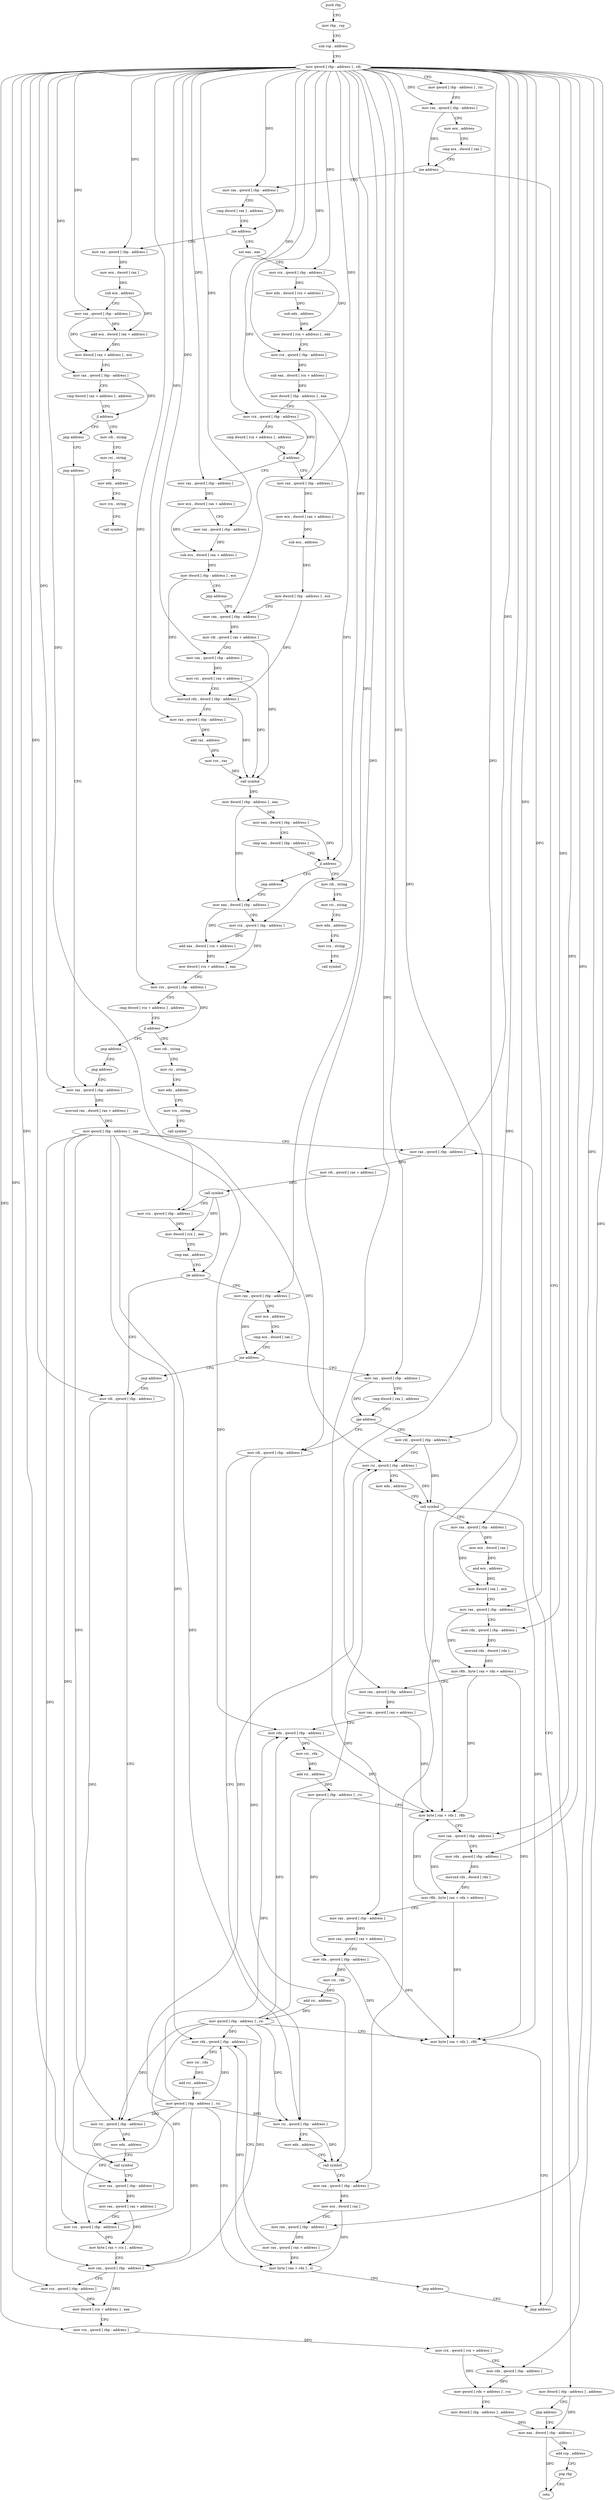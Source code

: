 digraph "func" {
"4212416" [label = "push rbp" ]
"4212417" [label = "mov rbp , rsp" ]
"4212420" [label = "sub rsp , address" ]
"4212424" [label = "mov qword [ rbp - address ] , rdi" ]
"4212428" [label = "mov qword [ rbp - address ] , rsi" ]
"4212432" [label = "mov rax , qword [ rbp - address ]" ]
"4212436" [label = "mov ecx , address" ]
"4212441" [label = "cmp ecx , dword [ rax ]" ]
"4212443" [label = "jne address" ]
"4212461" [label = "mov rax , qword [ rbp - address ]" ]
"4212449" [label = "mov dword [ rbp - address ] , address" ]
"4212465" [label = "cmp dword [ rax ] , address" ]
"4212468" [label = "jne address" ]
"4212723" [label = "mov rax , qword [ rbp - address ]" ]
"4212474" [label = "xor eax , eax" ]
"4212456" [label = "jmp address" ]
"4213139" [label = "mov eax , dword [ rbp - address ]" ]
"4212727" [label = "mov ecx , dword [ rax ]" ]
"4212729" [label = "sub ecx , address" ]
"4212732" [label = "mov rax , qword [ rbp - address ]" ]
"4212736" [label = "add ecx , dword [ rax + address ]" ]
"4212739" [label = "mov dword [ rax + address ] , ecx" ]
"4212742" [label = "mov rax , qword [ rbp - address ]" ]
"4212746" [label = "cmp dword [ rax + address ] , address" ]
"4212750" [label = "jl address" ]
"4212761" [label = "mov rdi , string" ]
"4212756" [label = "jmp address" ]
"4212476" [label = "mov rcx , qword [ rbp - address ]" ]
"4212480" [label = "mov edx , dword [ rcx + address ]" ]
"4212483" [label = "sub edx , address" ]
"4212486" [label = "mov dword [ rcx + address ] , edx" ]
"4212489" [label = "mov rcx , qword [ rbp - address ]" ]
"4212493" [label = "sub eax , dword [ rcx + address ]" ]
"4212496" [label = "mov dword [ rbp - address ] , eax" ]
"4212499" [label = "mov rcx , qword [ rbp - address ]" ]
"4212503" [label = "cmp dword [ rcx + address ] , address" ]
"4212507" [label = "jl address" ]
"4212535" [label = "mov rax , qword [ rbp - address ]" ]
"4212513" [label = "mov rax , qword [ rbp - address ]" ]
"4213142" [label = "add rsp , address" ]
"4213146" [label = "pop rbp" ]
"4213147" [label = "retn" ]
"4212771" [label = "mov rsi , string" ]
"4212781" [label = "mov edx , address" ]
"4212786" [label = "mov rcx , string" ]
"4212796" [label = "call symbol" ]
"4212801" [label = "jmp address" ]
"4212539" [label = "mov ecx , dword [ rax + address ]" ]
"4212542" [label = "sub ecx , address" ]
"4212545" [label = "mov dword [ rbp - address ] , ecx" ]
"4212548" [label = "mov rax , qword [ rbp - address ]" ]
"4212517" [label = "mov ecx , dword [ rax + address ]" ]
"4212520" [label = "mov rax , qword [ rbp - address ]" ]
"4212524" [label = "sub ecx , dword [ rax + address ]" ]
"4212527" [label = "mov dword [ rbp - address ] , ecx" ]
"4212530" [label = "jmp address" ]
"4212806" [label = "mov rax , qword [ rbp - address ]" ]
"4212606" [label = "mov rdi , string" ]
"4212616" [label = "mov rsi , string" ]
"4212626" [label = "mov edx , address" ]
"4212631" [label = "mov rcx , string" ]
"4212641" [label = "call symbol" ]
"4212601" [label = "jmp address" ]
"4212646" [label = "mov eax , dword [ rbp - address ]" ]
"4212552" [label = "mov rdi , qword [ rax + address ]" ]
"4212556" [label = "mov rax , qword [ rbp - address ]" ]
"4212560" [label = "mov rsi , qword [ rax + address ]" ]
"4212564" [label = "movsxd rdx , dword [ rbp - address ]" ]
"4212568" [label = "mov rax , qword [ rbp - address ]" ]
"4212572" [label = "add rax , address" ]
"4212578" [label = "mov rcx , rax" ]
"4212581" [label = "call symbol" ]
"4212586" [label = "mov dword [ rbp - address ] , eax" ]
"4212589" [label = "mov eax , dword [ rbp - address ]" ]
"4212592" [label = "cmp eax , dword [ rbp - address ]" ]
"4212595" [label = "jl address" ]
"4212810" [label = "movsxd rax , dword [ rax + address ]" ]
"4212814" [label = "mov qword [ rbp - address ] , rax" ]
"4212818" [label = "mov rax , qword [ rbp - address ]" ]
"4212649" [label = "mov rcx , qword [ rbp - address ]" ]
"4212653" [label = "add eax , dword [ rcx + address ]" ]
"4212656" [label = "mov dword [ rcx + address ] , eax" ]
"4212659" [label = "mov rcx , qword [ rbp - address ]" ]
"4212663" [label = "cmp dword [ rcx + address ] , address" ]
"4212667" [label = "jl address" ]
"4212678" [label = "mov rdi , string" ]
"4212673" [label = "jmp address" ]
"4213071" [label = "mov rdi , qword [ rbp - address ]" ]
"4213075" [label = "mov rsi , qword [ rbp - address ]" ]
"4213079" [label = "mov edx , address" ]
"4213084" [label = "call symbol" ]
"4213089" [label = "mov rax , qword [ rbp - address ]" ]
"4213093" [label = "mov rax , qword [ rax + address ]" ]
"4213097" [label = "mov rcx , qword [ rbp - address ]" ]
"4213101" [label = "mov byte [ rax + rcx ] , address" ]
"4213105" [label = "mov rax , qword [ rbp - address ]" ]
"4213109" [label = "mov rcx , qword [ rbp - address ]" ]
"4213113" [label = "mov dword [ rcx + address ] , eax" ]
"4213116" [label = "mov rcx , qword [ rbp - address ]" ]
"4213120" [label = "mov rcx , qword [ rcx + address ]" ]
"4213124" [label = "mov rdx , qword [ rbp - address ]" ]
"4213128" [label = "mov qword [ rdx + address ] , rcx" ]
"4213132" [label = "mov dword [ rbp - address ] , address" ]
"4212846" [label = "mov rax , qword [ rbp - address ]" ]
"4212850" [label = "mov ecx , address" ]
"4212855" [label = "cmp ecx , dword [ rax ]" ]
"4212857" [label = "jne address" ]
"4212868" [label = "mov rax , qword [ rbp - address ]" ]
"4212863" [label = "jmp address" ]
"4212688" [label = "mov rsi , string" ]
"4212698" [label = "mov edx , address" ]
"4212703" [label = "mov rcx , string" ]
"4212713" [label = "call symbol" ]
"4212718" [label = "jmp address" ]
"4212872" [label = "cmp dword [ rax ] , address" ]
"4212878" [label = "jge address" ]
"4212942" [label = "mov rdi , qword [ rbp - address ]" ]
"4212884" [label = "mov rdi , qword [ rbp - address ]" ]
"4212946" [label = "mov rsi , qword [ rbp - address ]" ]
"4212950" [label = "mov edx , address" ]
"4212955" [label = "call symbol" ]
"4212960" [label = "mov rax , qword [ rbp - address ]" ]
"4212964" [label = "mov ecx , dword [ rax ]" ]
"4212966" [label = "and ecx , address" ]
"4212969" [label = "mov dword [ rax ] , ecx" ]
"4212971" [label = "mov rax , qword [ rbp - address ]" ]
"4212975" [label = "mov rdx , qword [ rbp - address ]" ]
"4212979" [label = "movsxd rdx , dword [ rdx ]" ]
"4212982" [label = "mov r8b , byte [ rax + rdx + address ]" ]
"4212987" [label = "mov rax , qword [ rbp - address ]" ]
"4212991" [label = "mov rax , qword [ rax + address ]" ]
"4212995" [label = "mov rdx , qword [ rbp - address ]" ]
"4212999" [label = "mov rsi , rdx" ]
"4213002" [label = "add rsi , address" ]
"4213009" [label = "mov qword [ rbp - address ] , rsi" ]
"4213013" [label = "mov byte [ rax + rdx ] , r8b" ]
"4213017" [label = "mov rax , qword [ rbp - address ]" ]
"4213021" [label = "mov rdx , qword [ rbp - address ]" ]
"4213025" [label = "movsxd rdx , dword [ rdx ]" ]
"4213028" [label = "mov r8b , byte [ rax + rdx + address ]" ]
"4213036" [label = "mov rax , qword [ rbp - address ]" ]
"4213040" [label = "mov rax , qword [ rax + address ]" ]
"4213044" [label = "mov rdx , qword [ rbp - address ]" ]
"4213048" [label = "mov rsi , rdx" ]
"4213051" [label = "add rsi , address" ]
"4213058" [label = "mov qword [ rbp - address ] , rsi" ]
"4213062" [label = "mov byte [ rax + rdx ] , r8b" ]
"4213066" [label = "jmp address" ]
"4212888" [label = "mov rsi , qword [ rbp - address ]" ]
"4212892" [label = "mov edx , address" ]
"4212897" [label = "call symbol" ]
"4212902" [label = "mov rax , qword [ rbp - address ]" ]
"4212906" [label = "mov ecx , dword [ rax ]" ]
"4212908" [label = "mov rax , qword [ rbp - address ]" ]
"4212912" [label = "mov rax , qword [ rax + address ]" ]
"4212916" [label = "mov rdx , qword [ rbp - address ]" ]
"4212920" [label = "mov rsi , rdx" ]
"4212923" [label = "add rsi , address" ]
"4212930" [label = "mov qword [ rbp - address ] , rsi" ]
"4212934" [label = "mov byte [ rax + rdx ] , cl" ]
"4212937" [label = "jmp address" ]
"4212822" [label = "mov rdi , qword [ rax + address ]" ]
"4212826" [label = "call symbol" ]
"4212831" [label = "mov rcx , qword [ rbp - address ]" ]
"4212835" [label = "mov dword [ rcx ] , eax" ]
"4212837" [label = "cmp eax , address" ]
"4212840" [label = "jle address" ]
"4212416" -> "4212417" [ label = "CFG" ]
"4212417" -> "4212420" [ label = "CFG" ]
"4212420" -> "4212424" [ label = "CFG" ]
"4212424" -> "4212428" [ label = "CFG" ]
"4212424" -> "4212432" [ label = "DFG" ]
"4212424" -> "4212461" [ label = "DFG" ]
"4212424" -> "4212723" [ label = "DFG" ]
"4212424" -> "4212732" [ label = "DFG" ]
"4212424" -> "4212742" [ label = "DFG" ]
"4212424" -> "4212476" [ label = "DFG" ]
"4212424" -> "4212489" [ label = "DFG" ]
"4212424" -> "4212499" [ label = "DFG" ]
"4212424" -> "4212535" [ label = "DFG" ]
"4212424" -> "4212513" [ label = "DFG" ]
"4212424" -> "4212520" [ label = "DFG" ]
"4212424" -> "4212548" [ label = "DFG" ]
"4212424" -> "4212556" [ label = "DFG" ]
"4212424" -> "4212568" [ label = "DFG" ]
"4212424" -> "4212806" [ label = "DFG" ]
"4212424" -> "4212818" [ label = "DFG" ]
"4212424" -> "4212831" [ label = "DFG" ]
"4212424" -> "4212649" [ label = "DFG" ]
"4212424" -> "4212659" [ label = "DFG" ]
"4212424" -> "4213071" [ label = "DFG" ]
"4212424" -> "4213089" [ label = "DFG" ]
"4212424" -> "4213109" [ label = "DFG" ]
"4212424" -> "4213116" [ label = "DFG" ]
"4212424" -> "4213124" [ label = "DFG" ]
"4212424" -> "4212846" [ label = "DFG" ]
"4212424" -> "4212868" [ label = "DFG" ]
"4212424" -> "4212942" [ label = "DFG" ]
"4212424" -> "4212960" [ label = "DFG" ]
"4212424" -> "4212971" [ label = "DFG" ]
"4212424" -> "4212975" [ label = "DFG" ]
"4212424" -> "4212987" [ label = "DFG" ]
"4212424" -> "4213017" [ label = "DFG" ]
"4212424" -> "4213021" [ label = "DFG" ]
"4212424" -> "4213036" [ label = "DFG" ]
"4212424" -> "4212884" [ label = "DFG" ]
"4212424" -> "4212902" [ label = "DFG" ]
"4212424" -> "4212908" [ label = "DFG" ]
"4212428" -> "4212432" [ label = "CFG" ]
"4212432" -> "4212436" [ label = "CFG" ]
"4212432" -> "4212443" [ label = "DFG" ]
"4212436" -> "4212441" [ label = "CFG" ]
"4212441" -> "4212443" [ label = "CFG" ]
"4212443" -> "4212461" [ label = "CFG" ]
"4212443" -> "4212449" [ label = "CFG" ]
"4212461" -> "4212465" [ label = "CFG" ]
"4212461" -> "4212468" [ label = "DFG" ]
"4212449" -> "4212456" [ label = "CFG" ]
"4212449" -> "4213139" [ label = "DFG" ]
"4212465" -> "4212468" [ label = "CFG" ]
"4212468" -> "4212723" [ label = "CFG" ]
"4212468" -> "4212474" [ label = "CFG" ]
"4212723" -> "4212727" [ label = "DFG" ]
"4212474" -> "4212476" [ label = "CFG" ]
"4212456" -> "4213139" [ label = "CFG" ]
"4213139" -> "4213142" [ label = "CFG" ]
"4213139" -> "4213147" [ label = "DFG" ]
"4212727" -> "4212729" [ label = "DFG" ]
"4212729" -> "4212732" [ label = "CFG" ]
"4212729" -> "4212736" [ label = "DFG" ]
"4212732" -> "4212736" [ label = "DFG" ]
"4212732" -> "4212739" [ label = "DFG" ]
"4212736" -> "4212739" [ label = "DFG" ]
"4212739" -> "4212742" [ label = "CFG" ]
"4212742" -> "4212746" [ label = "CFG" ]
"4212742" -> "4212750" [ label = "DFG" ]
"4212746" -> "4212750" [ label = "CFG" ]
"4212750" -> "4212761" [ label = "CFG" ]
"4212750" -> "4212756" [ label = "CFG" ]
"4212761" -> "4212771" [ label = "CFG" ]
"4212756" -> "4212801" [ label = "CFG" ]
"4212476" -> "4212480" [ label = "DFG" ]
"4212476" -> "4212486" [ label = "DFG" ]
"4212480" -> "4212483" [ label = "DFG" ]
"4212483" -> "4212486" [ label = "DFG" ]
"4212486" -> "4212489" [ label = "CFG" ]
"4212489" -> "4212493" [ label = "DFG" ]
"4212493" -> "4212496" [ label = "DFG" ]
"4212496" -> "4212499" [ label = "CFG" ]
"4212496" -> "4212595" [ label = "DFG" ]
"4212499" -> "4212503" [ label = "CFG" ]
"4212499" -> "4212507" [ label = "DFG" ]
"4212503" -> "4212507" [ label = "CFG" ]
"4212507" -> "4212535" [ label = "CFG" ]
"4212507" -> "4212513" [ label = "CFG" ]
"4212535" -> "4212539" [ label = "DFG" ]
"4212513" -> "4212517" [ label = "DFG" ]
"4213142" -> "4213146" [ label = "CFG" ]
"4213146" -> "4213147" [ label = "CFG" ]
"4212771" -> "4212781" [ label = "CFG" ]
"4212781" -> "4212786" [ label = "CFG" ]
"4212786" -> "4212796" [ label = "CFG" ]
"4212801" -> "4212806" [ label = "CFG" ]
"4212539" -> "4212542" [ label = "DFG" ]
"4212542" -> "4212545" [ label = "DFG" ]
"4212545" -> "4212548" [ label = "CFG" ]
"4212545" -> "4212564" [ label = "DFG" ]
"4212548" -> "4212552" [ label = "DFG" ]
"4212517" -> "4212520" [ label = "CFG" ]
"4212517" -> "4212524" [ label = "DFG" ]
"4212520" -> "4212524" [ label = "DFG" ]
"4212524" -> "4212527" [ label = "DFG" ]
"4212527" -> "4212530" [ label = "CFG" ]
"4212527" -> "4212564" [ label = "DFG" ]
"4212530" -> "4212548" [ label = "CFG" ]
"4212806" -> "4212810" [ label = "DFG" ]
"4212606" -> "4212616" [ label = "CFG" ]
"4212616" -> "4212626" [ label = "CFG" ]
"4212626" -> "4212631" [ label = "CFG" ]
"4212631" -> "4212641" [ label = "CFG" ]
"4212601" -> "4212646" [ label = "CFG" ]
"4212646" -> "4212649" [ label = "CFG" ]
"4212646" -> "4212653" [ label = "DFG" ]
"4212552" -> "4212556" [ label = "CFG" ]
"4212552" -> "4212581" [ label = "DFG" ]
"4212556" -> "4212560" [ label = "DFG" ]
"4212560" -> "4212564" [ label = "CFG" ]
"4212560" -> "4212581" [ label = "DFG" ]
"4212564" -> "4212568" [ label = "CFG" ]
"4212564" -> "4212581" [ label = "DFG" ]
"4212568" -> "4212572" [ label = "DFG" ]
"4212572" -> "4212578" [ label = "DFG" ]
"4212578" -> "4212581" [ label = "DFG" ]
"4212581" -> "4212586" [ label = "DFG" ]
"4212586" -> "4212589" [ label = "DFG" ]
"4212586" -> "4212646" [ label = "DFG" ]
"4212589" -> "4212592" [ label = "CFG" ]
"4212589" -> "4212595" [ label = "DFG" ]
"4212592" -> "4212595" [ label = "CFG" ]
"4212595" -> "4212606" [ label = "CFG" ]
"4212595" -> "4212601" [ label = "CFG" ]
"4212810" -> "4212814" [ label = "DFG" ]
"4212814" -> "4212818" [ label = "CFG" ]
"4212814" -> "4213075" [ label = "DFG" ]
"4212814" -> "4213097" [ label = "DFG" ]
"4212814" -> "4213105" [ label = "DFG" ]
"4212814" -> "4212946" [ label = "DFG" ]
"4212814" -> "4212995" [ label = "DFG" ]
"4212814" -> "4212888" [ label = "DFG" ]
"4212814" -> "4212916" [ label = "DFG" ]
"4212818" -> "4212822" [ label = "DFG" ]
"4212649" -> "4212653" [ label = "DFG" ]
"4212649" -> "4212656" [ label = "DFG" ]
"4212653" -> "4212656" [ label = "DFG" ]
"4212656" -> "4212659" [ label = "CFG" ]
"4212659" -> "4212663" [ label = "CFG" ]
"4212659" -> "4212667" [ label = "DFG" ]
"4212663" -> "4212667" [ label = "CFG" ]
"4212667" -> "4212678" [ label = "CFG" ]
"4212667" -> "4212673" [ label = "CFG" ]
"4212678" -> "4212688" [ label = "CFG" ]
"4212673" -> "4212718" [ label = "CFG" ]
"4213071" -> "4213075" [ label = "CFG" ]
"4213071" -> "4213084" [ label = "DFG" ]
"4213075" -> "4213079" [ label = "CFG" ]
"4213075" -> "4213084" [ label = "DFG" ]
"4213079" -> "4213084" [ label = "CFG" ]
"4213084" -> "4213089" [ label = "CFG" ]
"4213089" -> "4213093" [ label = "DFG" ]
"4213093" -> "4213097" [ label = "CFG" ]
"4213093" -> "4213101" [ label = "DFG" ]
"4213097" -> "4213101" [ label = "DFG" ]
"4213101" -> "4213105" [ label = "CFG" ]
"4213105" -> "4213109" [ label = "CFG" ]
"4213105" -> "4213113" [ label = "DFG" ]
"4213109" -> "4213113" [ label = "DFG" ]
"4213113" -> "4213116" [ label = "CFG" ]
"4213116" -> "4213120" [ label = "DFG" ]
"4213120" -> "4213124" [ label = "CFG" ]
"4213120" -> "4213128" [ label = "DFG" ]
"4213124" -> "4213128" [ label = "DFG" ]
"4213128" -> "4213132" [ label = "CFG" ]
"4213132" -> "4213139" [ label = "DFG" ]
"4212846" -> "4212850" [ label = "CFG" ]
"4212846" -> "4212857" [ label = "DFG" ]
"4212850" -> "4212855" [ label = "CFG" ]
"4212855" -> "4212857" [ label = "CFG" ]
"4212857" -> "4212868" [ label = "CFG" ]
"4212857" -> "4212863" [ label = "CFG" ]
"4212868" -> "4212872" [ label = "CFG" ]
"4212868" -> "4212878" [ label = "DFG" ]
"4212863" -> "4213071" [ label = "CFG" ]
"4212688" -> "4212698" [ label = "CFG" ]
"4212698" -> "4212703" [ label = "CFG" ]
"4212703" -> "4212713" [ label = "CFG" ]
"4212718" -> "4212806" [ label = "CFG" ]
"4212872" -> "4212878" [ label = "CFG" ]
"4212878" -> "4212942" [ label = "CFG" ]
"4212878" -> "4212884" [ label = "CFG" ]
"4212942" -> "4212946" [ label = "CFG" ]
"4212942" -> "4212955" [ label = "DFG" ]
"4212884" -> "4212888" [ label = "CFG" ]
"4212884" -> "4212897" [ label = "DFG" ]
"4212946" -> "4212950" [ label = "CFG" ]
"4212946" -> "4212955" [ label = "DFG" ]
"4212950" -> "4212955" [ label = "CFG" ]
"4212955" -> "4212960" [ label = "CFG" ]
"4212955" -> "4213013" [ label = "DFG" ]
"4212955" -> "4213062" [ label = "DFG" ]
"4212960" -> "4212964" [ label = "DFG" ]
"4212960" -> "4212969" [ label = "DFG" ]
"4212964" -> "4212966" [ label = "DFG" ]
"4212966" -> "4212969" [ label = "DFG" ]
"4212969" -> "4212971" [ label = "CFG" ]
"4212971" -> "4212975" [ label = "CFG" ]
"4212971" -> "4212982" [ label = "DFG" ]
"4212975" -> "4212979" [ label = "DFG" ]
"4212979" -> "4212982" [ label = "DFG" ]
"4212982" -> "4212987" [ label = "CFG" ]
"4212982" -> "4213013" [ label = "DFG" ]
"4212982" -> "4213062" [ label = "DFG" ]
"4212987" -> "4212991" [ label = "DFG" ]
"4212991" -> "4212995" [ label = "CFG" ]
"4212991" -> "4213013" [ label = "DFG" ]
"4212995" -> "4212999" [ label = "DFG" ]
"4212995" -> "4213013" [ label = "DFG" ]
"4212999" -> "4213002" [ label = "DFG" ]
"4213002" -> "4213009" [ label = "DFG" ]
"4213009" -> "4213013" [ label = "CFG" ]
"4213009" -> "4213044" [ label = "DFG" ]
"4213013" -> "4213017" [ label = "CFG" ]
"4213017" -> "4213021" [ label = "CFG" ]
"4213017" -> "4213028" [ label = "DFG" ]
"4213021" -> "4213025" [ label = "DFG" ]
"4213025" -> "4213028" [ label = "DFG" ]
"4213028" -> "4213036" [ label = "CFG" ]
"4213028" -> "4213013" [ label = "DFG" ]
"4213028" -> "4213062" [ label = "DFG" ]
"4213036" -> "4213040" [ label = "DFG" ]
"4213040" -> "4213044" [ label = "CFG" ]
"4213040" -> "4213062" [ label = "DFG" ]
"4213044" -> "4213048" [ label = "DFG" ]
"4213044" -> "4213062" [ label = "DFG" ]
"4213048" -> "4213051" [ label = "DFG" ]
"4213051" -> "4213058" [ label = "DFG" ]
"4213058" -> "4213062" [ label = "CFG" ]
"4213058" -> "4213075" [ label = "DFG" ]
"4213058" -> "4213097" [ label = "DFG" ]
"4213058" -> "4213105" [ label = "DFG" ]
"4213058" -> "4212946" [ label = "DFG" ]
"4213058" -> "4212995" [ label = "DFG" ]
"4213058" -> "4212888" [ label = "DFG" ]
"4213058" -> "4212916" [ label = "DFG" ]
"4213062" -> "4213066" [ label = "CFG" ]
"4213066" -> "4212818" [ label = "CFG" ]
"4212888" -> "4212892" [ label = "CFG" ]
"4212888" -> "4212897" [ label = "DFG" ]
"4212892" -> "4212897" [ label = "CFG" ]
"4212897" -> "4212902" [ label = "CFG" ]
"4212902" -> "4212906" [ label = "DFG" ]
"4212906" -> "4212908" [ label = "CFG" ]
"4212906" -> "4212934" [ label = "DFG" ]
"4212908" -> "4212912" [ label = "DFG" ]
"4212912" -> "4212916" [ label = "CFG" ]
"4212912" -> "4212934" [ label = "DFG" ]
"4212916" -> "4212920" [ label = "DFG" ]
"4212916" -> "4212934" [ label = "DFG" ]
"4212920" -> "4212923" [ label = "DFG" ]
"4212923" -> "4212930" [ label = "DFG" ]
"4212930" -> "4212934" [ label = "CFG" ]
"4212930" -> "4213075" [ label = "DFG" ]
"4212930" -> "4213097" [ label = "DFG" ]
"4212930" -> "4213105" [ label = "DFG" ]
"4212930" -> "4212946" [ label = "DFG" ]
"4212930" -> "4212995" [ label = "DFG" ]
"4212930" -> "4212888" [ label = "DFG" ]
"4212930" -> "4212916" [ label = "DFG" ]
"4212934" -> "4212937" [ label = "CFG" ]
"4212937" -> "4213066" [ label = "CFG" ]
"4212822" -> "4212826" [ label = "DFG" ]
"4212826" -> "4212831" [ label = "CFG" ]
"4212826" -> "4212835" [ label = "DFG" ]
"4212826" -> "4212840" [ label = "DFG" ]
"4212831" -> "4212835" [ label = "DFG" ]
"4212835" -> "4212837" [ label = "CFG" ]
"4212837" -> "4212840" [ label = "CFG" ]
"4212840" -> "4213071" [ label = "CFG" ]
"4212840" -> "4212846" [ label = "CFG" ]
}
